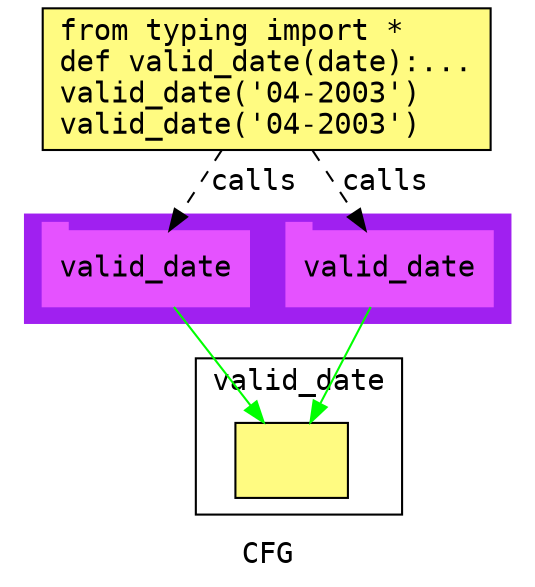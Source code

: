 digraph cluster294CFG {
	graph [bb="0,0,249,274",
		compound=True,
		fontname="DejaVu Sans Mono",
		label=CFG,
		lheight=0.21,
		lp="124.5,11.5",
		lwidth=0.35,
		pack=False,
		rankdir=TB,
		ranksep=0.02
	];
	node [fontname="DejaVu Sans Mono",
		label="\N"
	];
	edge [fontname="DejaVu Sans Mono"];
	subgraph cluster_1 {
		graph [bb="8,123,241,175",
			color=purple,
			compound=true,
			fontname="DejaVu Sans Mono",
			label="",
			rankdir=TB,
			ranksep=0.02,
			shape=tab,
			style=filled
		];
		node [fontname="DejaVu Sans Mono"];
		edge [fontname="DejaVu Sans Mono"];
		28	[color="#E552FF",
			height=0.5,
			label=valid_date,
			linenum="[21]",
			pos="66,149",
			shape=tab,
			style=filled,
			width=1.375];
		29	[color="#E552FF",
			height=0.5,
			label=valid_date,
			linenum="[23]",
			pos="183,149",
			shape=tab,
			style=filled,
			width=1.375];
	}
	subgraph cluster2valid_date {
		graph [bb="90,31,189,106",
			compound=True,
			fontname="DejaVu Sans Mono",
			label=valid_date,
			lheight=0.21,
			lp="139.5,94.5",
			lwidth=1.15,
			pack=False,
			rankdir=TB,
			ranksep=0.02
		];
		node [fontname="DejaVu Sans Mono"];
		edge [fontname="DejaVu Sans Mono"];
		3	[fillcolor="#FFFB81",
			height=0.5,
			label="",
			linenum="[]",
			pos="136,57",
			shape=rectangle,
			style="filled,solid",
			width=0.75];
	}
	1	[fillcolor="#FFFB81",
		height=0.94444,
		label="from typing import *\ldef valid_date(date):...\lvalid_date('04-2003')\lvalid_date('04-2003')\l",
		linenum="[1]",
		pos="124,240",
		shape=rectangle,
		style="filled,solid",
		width=2.9861];
	1 -> 28	[label=calls,
		lp="118,190.5",
		pos="e,77.364,167.44 102.4,205.86 95.959,195.97 88.993,185.28 82.897,175.93",
		style=dashed];
	1 -> 29	[label=calls,
		lp="181,190.5",
		pos="e,171.44,167.44 145.97,205.86 152.52,195.97 159.61,185.28 165.81,175.93",
		style=dashed];
	28 -> 3	[color=green,
		pos="e,122.54,75.3 79.497,130.65 89.955,117.2 104.6,98.376 116.35,83.259"];
	29 -> 3	[color=green,
		pos="e,145.03,75.3 173.94,130.65 167.11,117.57 157.63,99.418 149.85,84.527"];
}
